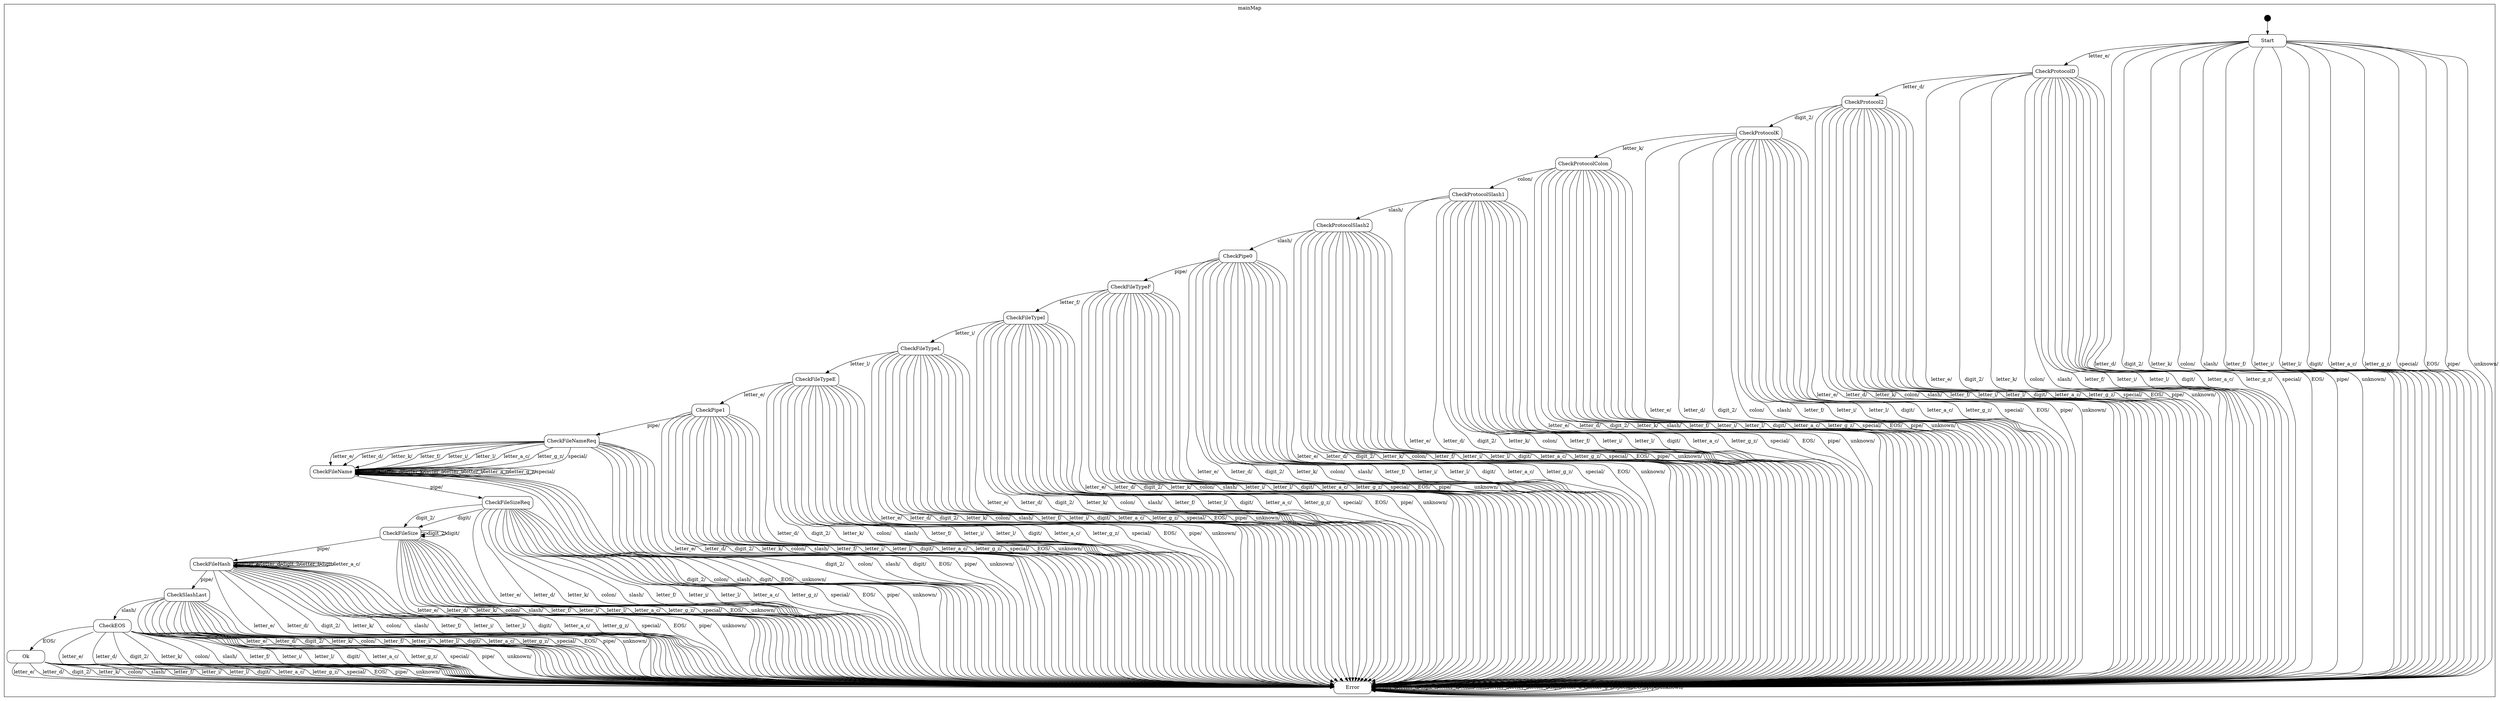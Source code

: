 digraph CheckStr {

    node
        [shape=Mrecord width=1.5];

    subgraph cluster_mainMap {

        label="mainMap";

        //
        // States (Nodes)
        //

        "mainMap::Start"
            [label="{Start}"];

        "mainMap::CheckProtocolD"
            [label="{CheckProtocolD}"];

        "mainMap::CheckProtocol2"
            [label="{CheckProtocol2}"];

        "mainMap::CheckProtocolK"
            [label="{CheckProtocolK}"];

        "mainMap::CheckProtocolColon"
            [label="{CheckProtocolColon}"];

        "mainMap::CheckProtocolSlash1"
            [label="{CheckProtocolSlash1}"];

        "mainMap::CheckProtocolSlash2"
            [label="{CheckProtocolSlash2}"];

        "mainMap::CheckPipe0"
            [label="{CheckPipe0}"];

        "mainMap::CheckFileTypeF"
            [label="{CheckFileTypeF}"];

        "mainMap::CheckFileTypeI"
            [label="{CheckFileTypeI}"];

        "mainMap::CheckFileTypeL"
            [label="{CheckFileTypeL}"];

        "mainMap::CheckFileTypeE"
            [label="{CheckFileTypeE}"];

        "mainMap::CheckPipe1"
            [label="{CheckPipe1}"];

        "mainMap::CheckFileNameReq"
            [label="{CheckFileNameReq}"];

        "mainMap::CheckFileName"
            [label="{CheckFileName}"];

        "mainMap::CheckFileSizeReq"
            [label="{CheckFileSizeReq}"];

        "mainMap::CheckFileSize"
            [label="{CheckFileSize}"];

        "mainMap::CheckFileHash"
            [label="{CheckFileHash}"];

        "mainMap::CheckSlashLast"
            [label="{CheckSlashLast}"];

        "mainMap::CheckEOS"
            [label="{CheckEOS}"];

        "mainMap::Ok"
            [label="{Ok}"];

        "mainMap::Error"
            [label="{Error}"];

        "%start"
            [label="" shape=circle style=filled fillcolor=black width=0.25];

    }

    //
    // Transitions (Edges)
    //

    "mainMap::Start" -> "mainMap::CheckProtocolD"
        [label="letter_e/\l"];

    "mainMap::Start" -> "mainMap::Error"
        [label="letter_d/\l"];

    "mainMap::Start" -> "mainMap::Error"
        [label="digit_2/\l"];

    "mainMap::Start" -> "mainMap::Error"
        [label="letter_k/\l"];

    "mainMap::Start" -> "mainMap::Error"
        [label="colon/\l"];

    "mainMap::Start" -> "mainMap::Error"
        [label="slash/\l"];

    "mainMap::Start" -> "mainMap::Error"
        [label="letter_f/\l"];

    "mainMap::Start" -> "mainMap::Error"
        [label="letter_i/\l"];

    "mainMap::Start" -> "mainMap::Error"
        [label="letter_l/\l"];

    "mainMap::Start" -> "mainMap::Error"
        [label="digit/\l"];

    "mainMap::Start" -> "mainMap::Error"
        [label="letter_a_c/\l"];

    "mainMap::Start" -> "mainMap::Error"
        [label="letter_g_z/\l"];

    "mainMap::Start" -> "mainMap::Error"
        [label="special/\l"];

    "mainMap::Start" -> "mainMap::Error"
        [label="EOS/\l"];

    "mainMap::Start" -> "mainMap::Error"
        [label="pipe/\l"];

    "mainMap::Start" -> "mainMap::Error"
        [label="unknown/\l"];

    "mainMap::CheckProtocolD" -> "mainMap::Error"
        [label="letter_e/\l"];

    "mainMap::CheckProtocolD" -> "mainMap::CheckProtocol2"
        [label="letter_d/\l"];

    "mainMap::CheckProtocolD" -> "mainMap::Error"
        [label="digit_2/\l"];

    "mainMap::CheckProtocolD" -> "mainMap::Error"
        [label="letter_k/\l"];

    "mainMap::CheckProtocolD" -> "mainMap::Error"
        [label="colon/\l"];

    "mainMap::CheckProtocolD" -> "mainMap::Error"
        [label="slash/\l"];

    "mainMap::CheckProtocolD" -> "mainMap::Error"
        [label="letter_f/\l"];

    "mainMap::CheckProtocolD" -> "mainMap::Error"
        [label="letter_i/\l"];

    "mainMap::CheckProtocolD" -> "mainMap::Error"
        [label="letter_l/\l"];

    "mainMap::CheckProtocolD" -> "mainMap::Error"
        [label="digit/\l"];

    "mainMap::CheckProtocolD" -> "mainMap::Error"
        [label="letter_a_c/\l"];

    "mainMap::CheckProtocolD" -> "mainMap::Error"
        [label="letter_g_z/\l"];

    "mainMap::CheckProtocolD" -> "mainMap::Error"
        [label="special/\l"];

    "mainMap::CheckProtocolD" -> "mainMap::Error"
        [label="EOS/\l"];

    "mainMap::CheckProtocolD" -> "mainMap::Error"
        [label="pipe/\l"];

    "mainMap::CheckProtocolD" -> "mainMap::Error"
        [label="unknown/\l"];

    "mainMap::CheckProtocol2" -> "mainMap::Error"
        [label="letter_e/\l"];

    "mainMap::CheckProtocol2" -> "mainMap::Error"
        [label="letter_d/\l"];

    "mainMap::CheckProtocol2" -> "mainMap::CheckProtocolK"
        [label="digit_2/\l"];

    "mainMap::CheckProtocol2" -> "mainMap::Error"
        [label="letter_k/\l"];

    "mainMap::CheckProtocol2" -> "mainMap::Error"
        [label="colon/\l"];

    "mainMap::CheckProtocol2" -> "mainMap::Error"
        [label="slash/\l"];

    "mainMap::CheckProtocol2" -> "mainMap::Error"
        [label="letter_f/\l"];

    "mainMap::CheckProtocol2" -> "mainMap::Error"
        [label="letter_i/\l"];

    "mainMap::CheckProtocol2" -> "mainMap::Error"
        [label="letter_l/\l"];

    "mainMap::CheckProtocol2" -> "mainMap::Error"
        [label="digit/\l"];

    "mainMap::CheckProtocol2" -> "mainMap::Error"
        [label="letter_a_c/\l"];

    "mainMap::CheckProtocol2" -> "mainMap::Error"
        [label="letter_g_z/\l"];

    "mainMap::CheckProtocol2" -> "mainMap::Error"
        [label="special/\l"];

    "mainMap::CheckProtocol2" -> "mainMap::Error"
        [label="EOS/\l"];

    "mainMap::CheckProtocol2" -> "mainMap::Error"
        [label="pipe/\l"];

    "mainMap::CheckProtocol2" -> "mainMap::Error"
        [label="unknown/\l"];

    "mainMap::CheckProtocolK" -> "mainMap::Error"
        [label="letter_e/\l"];

    "mainMap::CheckProtocolK" -> "mainMap::Error"
        [label="letter_d/\l"];

    "mainMap::CheckProtocolK" -> "mainMap::Error"
        [label="digit_2/\l"];

    "mainMap::CheckProtocolK" -> "mainMap::CheckProtocolColon"
        [label="letter_k/\l"];

    "mainMap::CheckProtocolK" -> "mainMap::Error"
        [label="colon/\l"];

    "mainMap::CheckProtocolK" -> "mainMap::Error"
        [label="slash/\l"];

    "mainMap::CheckProtocolK" -> "mainMap::Error"
        [label="letter_f/\l"];

    "mainMap::CheckProtocolK" -> "mainMap::Error"
        [label="letter_i/\l"];

    "mainMap::CheckProtocolK" -> "mainMap::Error"
        [label="letter_l/\l"];

    "mainMap::CheckProtocolK" -> "mainMap::Error"
        [label="digit/\l"];

    "mainMap::CheckProtocolK" -> "mainMap::Error"
        [label="letter_a_c/\l"];

    "mainMap::CheckProtocolK" -> "mainMap::Error"
        [label="letter_g_z/\l"];

    "mainMap::CheckProtocolK" -> "mainMap::Error"
        [label="special/\l"];

    "mainMap::CheckProtocolK" -> "mainMap::Error"
        [label="EOS/\l"];

    "mainMap::CheckProtocolK" -> "mainMap::Error"
        [label="pipe/\l"];

    "mainMap::CheckProtocolK" -> "mainMap::Error"
        [label="unknown/\l"];

    "mainMap::CheckProtocolColon" -> "mainMap::Error"
        [label="letter_e/\l"];

    "mainMap::CheckProtocolColon" -> "mainMap::Error"
        [label="letter_d/\l"];

    "mainMap::CheckProtocolColon" -> "mainMap::Error"
        [label="digit_2/\l"];

    "mainMap::CheckProtocolColon" -> "mainMap::Error"
        [label="letter_k/\l"];

    "mainMap::CheckProtocolColon" -> "mainMap::CheckProtocolSlash1"
        [label="colon/\l"];

    "mainMap::CheckProtocolColon" -> "mainMap::Error"
        [label="slash/\l"];

    "mainMap::CheckProtocolColon" -> "mainMap::Error"
        [label="letter_f/\l"];

    "mainMap::CheckProtocolColon" -> "mainMap::Error"
        [label="letter_i/\l"];

    "mainMap::CheckProtocolColon" -> "mainMap::Error"
        [label="letter_l/\l"];

    "mainMap::CheckProtocolColon" -> "mainMap::Error"
        [label="digit/\l"];

    "mainMap::CheckProtocolColon" -> "mainMap::Error"
        [label="letter_a_c/\l"];

    "mainMap::CheckProtocolColon" -> "mainMap::Error"
        [label="letter_g_z/\l"];

    "mainMap::CheckProtocolColon" -> "mainMap::Error"
        [label="special/\l"];

    "mainMap::CheckProtocolColon" -> "mainMap::Error"
        [label="EOS/\l"];

    "mainMap::CheckProtocolColon" -> "mainMap::Error"
        [label="pipe/\l"];

    "mainMap::CheckProtocolColon" -> "mainMap::Error"
        [label="unknown/\l"];

    "mainMap::CheckProtocolSlash1" -> "mainMap::Error"
        [label="letter_e/\l"];

    "mainMap::CheckProtocolSlash1" -> "mainMap::Error"
        [label="letter_d/\l"];

    "mainMap::CheckProtocolSlash1" -> "mainMap::Error"
        [label="digit_2/\l"];

    "mainMap::CheckProtocolSlash1" -> "mainMap::Error"
        [label="letter_k/\l"];

    "mainMap::CheckProtocolSlash1" -> "mainMap::Error"
        [label="colon/\l"];

    "mainMap::CheckProtocolSlash1" -> "mainMap::CheckProtocolSlash2"
        [label="slash/\l"];

    "mainMap::CheckProtocolSlash1" -> "mainMap::Error"
        [label="letter_f/\l"];

    "mainMap::CheckProtocolSlash1" -> "mainMap::Error"
        [label="letter_i/\l"];

    "mainMap::CheckProtocolSlash1" -> "mainMap::Error"
        [label="letter_l/\l"];

    "mainMap::CheckProtocolSlash1" -> "mainMap::Error"
        [label="digit/\l"];

    "mainMap::CheckProtocolSlash1" -> "mainMap::Error"
        [label="letter_a_c/\l"];

    "mainMap::CheckProtocolSlash1" -> "mainMap::Error"
        [label="letter_g_z/\l"];

    "mainMap::CheckProtocolSlash1" -> "mainMap::Error"
        [label="special/\l"];

    "mainMap::CheckProtocolSlash1" -> "mainMap::Error"
        [label="EOS/\l"];

    "mainMap::CheckProtocolSlash1" -> "mainMap::Error"
        [label="pipe/\l"];

    "mainMap::CheckProtocolSlash1" -> "mainMap::Error"
        [label="unknown/\l"];

    "mainMap::CheckProtocolSlash2" -> "mainMap::Error"
        [label="letter_e/\l"];

    "mainMap::CheckProtocolSlash2" -> "mainMap::Error"
        [label="letter_d/\l"];

    "mainMap::CheckProtocolSlash2" -> "mainMap::Error"
        [label="digit_2/\l"];

    "mainMap::CheckProtocolSlash2" -> "mainMap::Error"
        [label="letter_k/\l"];

    "mainMap::CheckProtocolSlash2" -> "mainMap::Error"
        [label="colon/\l"];

    "mainMap::CheckProtocolSlash2" -> "mainMap::CheckPipe0"
        [label="slash/\l"];

    "mainMap::CheckProtocolSlash2" -> "mainMap::Error"
        [label="letter_f/\l"];

    "mainMap::CheckProtocolSlash2" -> "mainMap::Error"
        [label="letter_i/\l"];

    "mainMap::CheckProtocolSlash2" -> "mainMap::Error"
        [label="letter_l/\l"];

    "mainMap::CheckProtocolSlash2" -> "mainMap::Error"
        [label="digit/\l"];

    "mainMap::CheckProtocolSlash2" -> "mainMap::Error"
        [label="letter_a_c/\l"];

    "mainMap::CheckProtocolSlash2" -> "mainMap::Error"
        [label="letter_g_z/\l"];

    "mainMap::CheckProtocolSlash2" -> "mainMap::Error"
        [label="special/\l"];

    "mainMap::CheckProtocolSlash2" -> "mainMap::Error"
        [label="EOS/\l"];

    "mainMap::CheckProtocolSlash2" -> "mainMap::Error"
        [label="pipe/\l"];

    "mainMap::CheckProtocolSlash2" -> "mainMap::Error"
        [label="unknown/\l"];

    "mainMap::CheckPipe0" -> "mainMap::Error"
        [label="letter_e/\l"];

    "mainMap::CheckPipe0" -> "mainMap::Error"
        [label="letter_d/\l"];

    "mainMap::CheckPipe0" -> "mainMap::Error"
        [label="digit_2/\l"];

    "mainMap::CheckPipe0" -> "mainMap::Error"
        [label="letter_k/\l"];

    "mainMap::CheckPipe0" -> "mainMap::Error"
        [label="colon/\l"];

    "mainMap::CheckPipe0" -> "mainMap::Error"
        [label="slash/\l"];

    "mainMap::CheckPipe0" -> "mainMap::Error"
        [label="letter_f/\l"];

    "mainMap::CheckPipe0" -> "mainMap::Error"
        [label="letter_i/\l"];

    "mainMap::CheckPipe0" -> "mainMap::Error"
        [label="letter_l/\l"];

    "mainMap::CheckPipe0" -> "mainMap::Error"
        [label="digit/\l"];

    "mainMap::CheckPipe0" -> "mainMap::Error"
        [label="letter_a_c/\l"];

    "mainMap::CheckPipe0" -> "mainMap::Error"
        [label="letter_g_z/\l"];

    "mainMap::CheckPipe0" -> "mainMap::Error"
        [label="special/\l"];

    "mainMap::CheckPipe0" -> "mainMap::Error"
        [label="EOS/\l"];

    "mainMap::CheckPipe0" -> "mainMap::CheckFileTypeF"
        [label="pipe/\l"];

    "mainMap::CheckPipe0" -> "mainMap::Error"
        [label="unknown/\l"];

    "mainMap::CheckFileTypeF" -> "mainMap::Error"
        [label="letter_e/\l"];

    "mainMap::CheckFileTypeF" -> "mainMap::Error"
        [label="letter_d/\l"];

    "mainMap::CheckFileTypeF" -> "mainMap::Error"
        [label="digit_2/\l"];

    "mainMap::CheckFileTypeF" -> "mainMap::Error"
        [label="letter_k/\l"];

    "mainMap::CheckFileTypeF" -> "mainMap::Error"
        [label="colon/\l"];

    "mainMap::CheckFileTypeF" -> "mainMap::Error"
        [label="slash/\l"];

    "mainMap::CheckFileTypeF" -> "mainMap::CheckFileTypeI"
        [label="letter_f/\l"];

    "mainMap::CheckFileTypeF" -> "mainMap::Error"
        [label="letter_i/\l"];

    "mainMap::CheckFileTypeF" -> "mainMap::Error"
        [label="letter_l/\l"];

    "mainMap::CheckFileTypeF" -> "mainMap::Error"
        [label="digit/\l"];

    "mainMap::CheckFileTypeF" -> "mainMap::Error"
        [label="letter_a_c/\l"];

    "mainMap::CheckFileTypeF" -> "mainMap::Error"
        [label="letter_g_z/\l"];

    "mainMap::CheckFileTypeF" -> "mainMap::Error"
        [label="special/\l"];

    "mainMap::CheckFileTypeF" -> "mainMap::Error"
        [label="EOS/\l"];

    "mainMap::CheckFileTypeF" -> "mainMap::Error"
        [label="pipe/\l"];

    "mainMap::CheckFileTypeF" -> "mainMap::Error"
        [label="unknown/\l"];

    "mainMap::CheckFileTypeI" -> "mainMap::Error"
        [label="letter_e/\l"];

    "mainMap::CheckFileTypeI" -> "mainMap::Error"
        [label="letter_d/\l"];

    "mainMap::CheckFileTypeI" -> "mainMap::Error"
        [label="digit_2/\l"];

    "mainMap::CheckFileTypeI" -> "mainMap::Error"
        [label="letter_k/\l"];

    "mainMap::CheckFileTypeI" -> "mainMap::Error"
        [label="colon/\l"];

    "mainMap::CheckFileTypeI" -> "mainMap::Error"
        [label="slash/\l"];

    "mainMap::CheckFileTypeI" -> "mainMap::Error"
        [label="letter_f/\l"];

    "mainMap::CheckFileTypeI" -> "mainMap::CheckFileTypeL"
        [label="letter_i/\l"];

    "mainMap::CheckFileTypeI" -> "mainMap::Error"
        [label="letter_l/\l"];

    "mainMap::CheckFileTypeI" -> "mainMap::Error"
        [label="digit/\l"];

    "mainMap::CheckFileTypeI" -> "mainMap::Error"
        [label="letter_a_c/\l"];

    "mainMap::CheckFileTypeI" -> "mainMap::Error"
        [label="letter_g_z/\l"];

    "mainMap::CheckFileTypeI" -> "mainMap::Error"
        [label="special/\l"];

    "mainMap::CheckFileTypeI" -> "mainMap::Error"
        [label="EOS/\l"];

    "mainMap::CheckFileTypeI" -> "mainMap::Error"
        [label="pipe/\l"];

    "mainMap::CheckFileTypeI" -> "mainMap::Error"
        [label="unknown/\l"];

    "mainMap::CheckFileTypeL" -> "mainMap::Error"
        [label="letter_e/\l"];

    "mainMap::CheckFileTypeL" -> "mainMap::Error"
        [label="letter_d/\l"];

    "mainMap::CheckFileTypeL" -> "mainMap::Error"
        [label="digit_2/\l"];

    "mainMap::CheckFileTypeL" -> "mainMap::Error"
        [label="letter_k/\l"];

    "mainMap::CheckFileTypeL" -> "mainMap::Error"
        [label="colon/\l"];

    "mainMap::CheckFileTypeL" -> "mainMap::Error"
        [label="slash/\l"];

    "mainMap::CheckFileTypeL" -> "mainMap::Error"
        [label="letter_f/\l"];

    "mainMap::CheckFileTypeL" -> "mainMap::Error"
        [label="letter_i/\l"];

    "mainMap::CheckFileTypeL" -> "mainMap::CheckFileTypeE"
        [label="letter_l/\l"];

    "mainMap::CheckFileTypeL" -> "mainMap::Error"
        [label="digit/\l"];

    "mainMap::CheckFileTypeL" -> "mainMap::Error"
        [label="letter_a_c/\l"];

    "mainMap::CheckFileTypeL" -> "mainMap::Error"
        [label="letter_g_z/\l"];

    "mainMap::CheckFileTypeL" -> "mainMap::Error"
        [label="special/\l"];

    "mainMap::CheckFileTypeL" -> "mainMap::Error"
        [label="EOS/\l"];

    "mainMap::CheckFileTypeL" -> "mainMap::Error"
        [label="pipe/\l"];

    "mainMap::CheckFileTypeL" -> "mainMap::Error"
        [label="unknown/\l"];

    "mainMap::CheckFileTypeE" -> "mainMap::CheckPipe1"
        [label="letter_e/\l"];

    "mainMap::CheckFileTypeE" -> "mainMap::Error"
        [label="letter_d/\l"];

    "mainMap::CheckFileTypeE" -> "mainMap::Error"
        [label="digit_2/\l"];

    "mainMap::CheckFileTypeE" -> "mainMap::Error"
        [label="letter_k/\l"];

    "mainMap::CheckFileTypeE" -> "mainMap::Error"
        [label="colon/\l"];

    "mainMap::CheckFileTypeE" -> "mainMap::Error"
        [label="slash/\l"];

    "mainMap::CheckFileTypeE" -> "mainMap::Error"
        [label="letter_f/\l"];

    "mainMap::CheckFileTypeE" -> "mainMap::Error"
        [label="letter_i/\l"];

    "mainMap::CheckFileTypeE" -> "mainMap::Error"
        [label="letter_l/\l"];

    "mainMap::CheckFileTypeE" -> "mainMap::Error"
        [label="digit/\l"];

    "mainMap::CheckFileTypeE" -> "mainMap::Error"
        [label="letter_a_c/\l"];

    "mainMap::CheckFileTypeE" -> "mainMap::Error"
        [label="letter_g_z/\l"];

    "mainMap::CheckFileTypeE" -> "mainMap::Error"
        [label="special/\l"];

    "mainMap::CheckFileTypeE" -> "mainMap::Error"
        [label="EOS/\l"];

    "mainMap::CheckFileTypeE" -> "mainMap::Error"
        [label="pipe/\l"];

    "mainMap::CheckFileTypeE" -> "mainMap::Error"
        [label="unknown/\l"];

    "mainMap::CheckPipe1" -> "mainMap::Error"
        [label="letter_e/\l"];

    "mainMap::CheckPipe1" -> "mainMap::Error"
        [label="letter_d/\l"];

    "mainMap::CheckPipe1" -> "mainMap::Error"
        [label="digit_2/\l"];

    "mainMap::CheckPipe1" -> "mainMap::Error"
        [label="letter_k/\l"];

    "mainMap::CheckPipe1" -> "mainMap::Error"
        [label="colon/\l"];

    "mainMap::CheckPipe1" -> "mainMap::Error"
        [label="slash/\l"];

    "mainMap::CheckPipe1" -> "mainMap::Error"
        [label="letter_f/\l"];

    "mainMap::CheckPipe1" -> "mainMap::Error"
        [label="letter_i/\l"];

    "mainMap::CheckPipe1" -> "mainMap::Error"
        [label="letter_l/\l"];

    "mainMap::CheckPipe1" -> "mainMap::Error"
        [label="digit/\l"];

    "mainMap::CheckPipe1" -> "mainMap::Error"
        [label="letter_a_c/\l"];

    "mainMap::CheckPipe1" -> "mainMap::Error"
        [label="letter_g_z/\l"];

    "mainMap::CheckPipe1" -> "mainMap::Error"
        [label="special/\l"];

    "mainMap::CheckPipe1" -> "mainMap::Error"
        [label="EOS/\l"];

    "mainMap::CheckPipe1" -> "mainMap::CheckFileNameReq"
        [label="pipe/\l"];

    "mainMap::CheckPipe1" -> "mainMap::Error"
        [label="unknown/\l"];

    "mainMap::CheckFileNameReq" -> "mainMap::CheckFileName"
        [label="letter_e/\l"];

    "mainMap::CheckFileNameReq" -> "mainMap::CheckFileName"
        [label="letter_d/\l"];

    "mainMap::CheckFileNameReq" -> "mainMap::Error"
        [label="digit_2/\l"];

    "mainMap::CheckFileNameReq" -> "mainMap::CheckFileName"
        [label="letter_k/\l"];

    "mainMap::CheckFileNameReq" -> "mainMap::Error"
        [label="colon/\l"];

    "mainMap::CheckFileNameReq" -> "mainMap::Error"
        [label="slash/\l"];

    "mainMap::CheckFileNameReq" -> "mainMap::CheckFileName"
        [label="letter_f/\l"];

    "mainMap::CheckFileNameReq" -> "mainMap::CheckFileName"
        [label="letter_i/\l"];

    "mainMap::CheckFileNameReq" -> "mainMap::CheckFileName"
        [label="letter_l/\l"];

    "mainMap::CheckFileNameReq" -> "mainMap::Error"
        [label="digit/\l"];

    "mainMap::CheckFileNameReq" -> "mainMap::CheckFileName"
        [label="letter_a_c/\l"];

    "mainMap::CheckFileNameReq" -> "mainMap::CheckFileName"
        [label="letter_g_z/\l"];

    "mainMap::CheckFileNameReq" -> "mainMap::CheckFileName"
        [label="special/\l"];

    "mainMap::CheckFileNameReq" -> "mainMap::Error"
        [label="EOS/\l"];

    "mainMap::CheckFileNameReq" -> "mainMap::Error"
        [label="pipe/\l"];

    "mainMap::CheckFileNameReq" -> "mainMap::Error"
        [label="unknown/\l"];

    "mainMap::CheckFileName" -> "mainMap::CheckFileName"
        [label="letter_e/\l"];

    "mainMap::CheckFileName" -> "mainMap::CheckFileName"
        [label="letter_d/\l"];

    "mainMap::CheckFileName" -> "mainMap::Error"
        [label="digit_2/\l"];

    "mainMap::CheckFileName" -> "mainMap::CheckFileName"
        [label="letter_k/\l"];

    "mainMap::CheckFileName" -> "mainMap::Error"
        [label="colon/\l"];

    "mainMap::CheckFileName" -> "mainMap::Error"
        [label="slash/\l"];

    "mainMap::CheckFileName" -> "mainMap::CheckFileName"
        [label="letter_f/\l"];

    "mainMap::CheckFileName" -> "mainMap::CheckFileName"
        [label="letter_i/\l"];

    "mainMap::CheckFileName" -> "mainMap::CheckFileName"
        [label="letter_l/\l"];

    "mainMap::CheckFileName" -> "mainMap::Error"
        [label="digit/\l"];

    "mainMap::CheckFileName" -> "mainMap::CheckFileName"
        [label="letter_a_c/\l"];

    "mainMap::CheckFileName" -> "mainMap::CheckFileName"
        [label="letter_g_z/\l"];

    "mainMap::CheckFileName" -> "mainMap::CheckFileName"
        [label="special/\l"];

    "mainMap::CheckFileName" -> "mainMap::Error"
        [label="EOS/\l"];

    "mainMap::CheckFileName" -> "mainMap::CheckFileSizeReq"
        [label="pipe/\l"];

    "mainMap::CheckFileName" -> "mainMap::Error"
        [label="unknown/\l"];

    "mainMap::CheckFileSizeReq" -> "mainMap::Error"
        [label="letter_e/\l"];

    "mainMap::CheckFileSizeReq" -> "mainMap::Error"
        [label="letter_d/\l"];

    "mainMap::CheckFileSizeReq" -> "mainMap::CheckFileSize"
        [label="digit_2/\l"];

    "mainMap::CheckFileSizeReq" -> "mainMap::Error"
        [label="letter_k/\l"];

    "mainMap::CheckFileSizeReq" -> "mainMap::Error"
        [label="colon/\l"];

    "mainMap::CheckFileSizeReq" -> "mainMap::Error"
        [label="slash/\l"];

    "mainMap::CheckFileSizeReq" -> "mainMap::Error"
        [label="letter_f/\l"];

    "mainMap::CheckFileSizeReq" -> "mainMap::Error"
        [label="letter_i/\l"];

    "mainMap::CheckFileSizeReq" -> "mainMap::Error"
        [label="letter_l/\l"];

    "mainMap::CheckFileSizeReq" -> "mainMap::CheckFileSize"
        [label="digit/\l"];

    "mainMap::CheckFileSizeReq" -> "mainMap::Error"
        [label="letter_a_c/\l"];

    "mainMap::CheckFileSizeReq" -> "mainMap::Error"
        [label="letter_g_z/\l"];

    "mainMap::CheckFileSizeReq" -> "mainMap::Error"
        [label="special/\l"];

    "mainMap::CheckFileSizeReq" -> "mainMap::Error"
        [label="EOS/\l"];

    "mainMap::CheckFileSizeReq" -> "mainMap::Error"
        [label="pipe/\l"];

    "mainMap::CheckFileSizeReq" -> "mainMap::Error"
        [label="unknown/\l"];

    "mainMap::CheckFileSize" -> "mainMap::Error"
        [label="letter_e/\l"];

    "mainMap::CheckFileSize" -> "mainMap::Error"
        [label="letter_d/\l"];

    "mainMap::CheckFileSize" -> "mainMap::CheckFileSize"
        [label="digit_2/\l"];

    "mainMap::CheckFileSize" -> "mainMap::Error"
        [label="letter_k/\l"];

    "mainMap::CheckFileSize" -> "mainMap::Error"
        [label="colon/\l"];

    "mainMap::CheckFileSize" -> "mainMap::Error"
        [label="slash/\l"];

    "mainMap::CheckFileSize" -> "mainMap::Error"
        [label="letter_f/\l"];

    "mainMap::CheckFileSize" -> "mainMap::Error"
        [label="letter_i/\l"];

    "mainMap::CheckFileSize" -> "mainMap::Error"
        [label="letter_l/\l"];

    "mainMap::CheckFileSize" -> "mainMap::CheckFileSize"
        [label="digit/\l"];

    "mainMap::CheckFileSize" -> "mainMap::Error"
        [label="letter_a_c/\l"];

    "mainMap::CheckFileSize" -> "mainMap::Error"
        [label="letter_g_z/\l"];

    "mainMap::CheckFileSize" -> "mainMap::Error"
        [label="special/\l"];

    "mainMap::CheckFileSize" -> "mainMap::Error"
        [label="EOS/\l"];

    "mainMap::CheckFileSize" -> "mainMap::CheckFileHash"
        [label="pipe/\l"];

    "mainMap::CheckFileSize" -> "mainMap::Error"
        [label="unknown/\l"];

    "mainMap::CheckFileHash" -> "mainMap::CheckFileHash"
        [label="letter_e/\l"];

    "mainMap::CheckFileHash" -> "mainMap::Error"
        [label="letter_e/\l"];

    "mainMap::CheckFileHash" -> "mainMap::CheckFileHash"
        [label="letter_d/\l"];

    "mainMap::CheckFileHash" -> "mainMap::Error"
        [label="letter_d/\l"];

    "mainMap::CheckFileHash" -> "mainMap::CheckFileHash"
        [label="digit_2/\l"];

    "mainMap::CheckFileHash" -> "mainMap::Error"
        [label="digit_2/\l"];

    "mainMap::CheckFileHash" -> "mainMap::Error"
        [label="letter_k/\l"];

    "mainMap::CheckFileHash" -> "mainMap::Error"
        [label="colon/\l"];

    "mainMap::CheckFileHash" -> "mainMap::Error"
        [label="slash/\l"];

    "mainMap::CheckFileHash" -> "mainMap::CheckFileHash"
        [label="letter_f/\l"];

    "mainMap::CheckFileHash" -> "mainMap::Error"
        [label="letter_f/\l"];

    "mainMap::CheckFileHash" -> "mainMap::Error"
        [label="letter_i/\l"];

    "mainMap::CheckFileHash" -> "mainMap::Error"
        [label="letter_l/\l"];

    "mainMap::CheckFileHash" -> "mainMap::CheckFileHash"
        [label="digit/\l"];

    "mainMap::CheckFileHash" -> "mainMap::Error"
        [label="digit/\l"];

    "mainMap::CheckFileHash" -> "mainMap::CheckFileHash"
        [label="letter_a_c/\l"];

    "mainMap::CheckFileHash" -> "mainMap::Error"
        [label="letter_a_c/\l"];

    "mainMap::CheckFileHash" -> "mainMap::Error"
        [label="letter_g_z/\l"];

    "mainMap::CheckFileHash" -> "mainMap::Error"
        [label="special/\l"];

    "mainMap::CheckFileHash" -> "mainMap::Error"
        [label="EOS/\l"];

    "mainMap::CheckFileHash" -> "mainMap::CheckSlashLast"
        [label="pipe/\l"];

    "mainMap::CheckFileHash" -> "mainMap::Error"
        [label="pipe/\l"];

    "mainMap::CheckFileHash" -> "mainMap::Error"
        [label="unknown/\l"];

    "mainMap::CheckSlashLast" -> "mainMap::Error"
        [label="letter_e/\l"];

    "mainMap::CheckSlashLast" -> "mainMap::Error"
        [label="letter_d/\l"];

    "mainMap::CheckSlashLast" -> "mainMap::Error"
        [label="digit_2/\l"];

    "mainMap::CheckSlashLast" -> "mainMap::Error"
        [label="letter_k/\l"];

    "mainMap::CheckSlashLast" -> "mainMap::Error"
        [label="colon/\l"];

    "mainMap::CheckSlashLast" -> "mainMap::CheckEOS"
        [label="slash/\l"];

    "mainMap::CheckSlashLast" -> "mainMap::Error"
        [label="letter_f/\l"];

    "mainMap::CheckSlashLast" -> "mainMap::Error"
        [label="letter_i/\l"];

    "mainMap::CheckSlashLast" -> "mainMap::Error"
        [label="letter_l/\l"];

    "mainMap::CheckSlashLast" -> "mainMap::Error"
        [label="digit/\l"];

    "mainMap::CheckSlashLast" -> "mainMap::Error"
        [label="letter_a_c/\l"];

    "mainMap::CheckSlashLast" -> "mainMap::Error"
        [label="letter_g_z/\l"];

    "mainMap::CheckSlashLast" -> "mainMap::Error"
        [label="special/\l"];

    "mainMap::CheckSlashLast" -> "mainMap::Error"
        [label="EOS/\l"];

    "mainMap::CheckSlashLast" -> "mainMap::Error"
        [label="pipe/\l"];

    "mainMap::CheckSlashLast" -> "mainMap::Error"
        [label="unknown/\l"];

    "mainMap::CheckEOS" -> "mainMap::Error"
        [label="letter_e/\l"];

    "mainMap::CheckEOS" -> "mainMap::Error"
        [label="letter_d/\l"];

    "mainMap::CheckEOS" -> "mainMap::Error"
        [label="digit_2/\l"];

    "mainMap::CheckEOS" -> "mainMap::Error"
        [label="letter_k/\l"];

    "mainMap::CheckEOS" -> "mainMap::Error"
        [label="colon/\l"];

    "mainMap::CheckEOS" -> "mainMap::Error"
        [label="slash/\l"];

    "mainMap::CheckEOS" -> "mainMap::Error"
        [label="letter_f/\l"];

    "mainMap::CheckEOS" -> "mainMap::Error"
        [label="letter_i/\l"];

    "mainMap::CheckEOS" -> "mainMap::Error"
        [label="letter_l/\l"];

    "mainMap::CheckEOS" -> "mainMap::Error"
        [label="digit/\l"];

    "mainMap::CheckEOS" -> "mainMap::Error"
        [label="letter_a_c/\l"];

    "mainMap::CheckEOS" -> "mainMap::Error"
        [label="letter_g_z/\l"];

    "mainMap::CheckEOS" -> "mainMap::Error"
        [label="special/\l"];

    "mainMap::CheckEOS" -> "mainMap::Ok"
        [label="EOS/\l"];

    "mainMap::CheckEOS" -> "mainMap::Error"
        [label="pipe/\l"];

    "mainMap::CheckEOS" -> "mainMap::Error"
        [label="unknown/\l"];

    "mainMap::Ok" -> "mainMap::Error"
        [label="letter_e/\l"];

    "mainMap::Ok" -> "mainMap::Error"
        [label="letter_d/\l"];

    "mainMap::Ok" -> "mainMap::Error"
        [label="digit_2/\l"];

    "mainMap::Ok" -> "mainMap::Error"
        [label="letter_k/\l"];

    "mainMap::Ok" -> "mainMap::Error"
        [label="colon/\l"];

    "mainMap::Ok" -> "mainMap::Error"
        [label="slash/\l"];

    "mainMap::Ok" -> "mainMap::Error"
        [label="letter_f/\l"];

    "mainMap::Ok" -> "mainMap::Error"
        [label="letter_i/\l"];

    "mainMap::Ok" -> "mainMap::Error"
        [label="letter_l/\l"];

    "mainMap::Ok" -> "mainMap::Error"
        [label="digit/\l"];

    "mainMap::Ok" -> "mainMap::Error"
        [label="letter_a_c/\l"];

    "mainMap::Ok" -> "mainMap::Error"
        [label="letter_g_z/\l"];

    "mainMap::Ok" -> "mainMap::Error"
        [label="special/\l"];

    "mainMap::Ok" -> "mainMap::Error"
        [label="EOS/\l"];

    "mainMap::Ok" -> "mainMap::Error"
        [label="pipe/\l"];

    "mainMap::Ok" -> "mainMap::Error"
        [label="unknown/\l"];

    "mainMap::Error" -> "mainMap::Error"
        [label="letter_e/\l"];

    "mainMap::Error" -> "mainMap::Error"
        [label="letter_d/\l"];

    "mainMap::Error" -> "mainMap::Error"
        [label="digit_2/\l"];

    "mainMap::Error" -> "mainMap::Error"
        [label="letter_k/\l"];

    "mainMap::Error" -> "mainMap::Error"
        [label="colon/\l"];

    "mainMap::Error" -> "mainMap::Error"
        [label="slash/\l"];

    "mainMap::Error" -> "mainMap::Error"
        [label="letter_f/\l"];

    "mainMap::Error" -> "mainMap::Error"
        [label="letter_i/\l"];

    "mainMap::Error" -> "mainMap::Error"
        [label="letter_l/\l"];

    "mainMap::Error" -> "mainMap::Error"
        [label="digit/\l"];

    "mainMap::Error" -> "mainMap::Error"
        [label="letter_a_c/\l"];

    "mainMap::Error" -> "mainMap::Error"
        [label="letter_g_z/\l"];

    "mainMap::Error" -> "mainMap::Error"
        [label="special/\l"];

    "mainMap::Error" -> "mainMap::Error"
        [label="EOS/\l"];

    "mainMap::Error" -> "mainMap::Error"
        [label="pipe/\l"];

    "mainMap::Error" -> "mainMap::Error"
        [label="unknown/\l"];

    "%start" -> "mainMap::Start"

}
